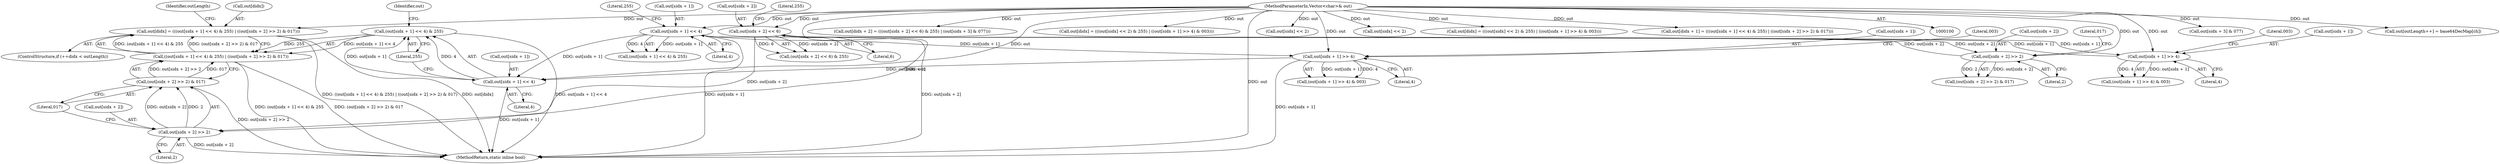 digraph "0_Chrome_91b27188b728e90c651c55a985d23ad0c26eb662@array" {
"1000379" [label="(Call,out[didx] = (((out[sidx + 1] << 4) & 255) | ((out[sidx + 2] >> 2) & 017)))"];
"1000383" [label="(Call,((out[sidx + 1] << 4) & 255) | ((out[sidx + 2] >> 2) & 017))"];
"1000384" [label="(Call,(out[sidx + 1] << 4) & 255)"];
"1000385" [label="(Call,out[sidx + 1] << 4)"];
"1000303" [label="(Call,out[sidx + 1] << 4)"];
"1000287" [label="(Call,out[sidx + 1] >> 4)"];
"1000103" [label="(MethodParameterIn,Vector<char>& out)"];
"1000366" [label="(Call,out[sidx + 1] >> 4)"];
"1000393" [label="(Call,(out[sidx + 2] >> 2) & 017)"];
"1000394" [label="(Call,out[sidx + 2] >> 2)"];
"1000328" [label="(Call,out[sidx + 2] << 6)"];
"1000312" [label="(Call,out[sidx + 2] >> 2)"];
"1000396" [label="(Identifier,out)"];
"1000404" [label="(Identifier,outLength)"];
"1000384" [label="(Call,(out[sidx + 1] << 4) & 255)"];
"1000336" [label="(Call,out[sidx + 3] & 077)"];
"1000365" [label="(Call,(out[sidx + 1] >> 4) & 003)"];
"1000391" [label="(Literal,4)"];
"1000195" [label="(Call,out[outLength++] = base64DecMap[ch])"];
"1000320" [label="(Call,out[didx + 2] = (((out[sidx + 2] << 6) & 255) | (out[sidx + 3] & 077)))"];
"1000327" [label="(Call,(out[sidx + 2] << 6) & 255)"];
"1000294" [label="(Literal,003)"];
"1000373" [label="(Literal,003)"];
"1000334" [label="(Literal,6)"];
"1000353" [label="(Call,out[didx] = (((out[sidx] << 2) & 255) | ((out[sidx + 1] >> 4) & 003)))"];
"1000103" [label="(MethodParameterIn,Vector<char>& out)"];
"1000386" [label="(Call,out[sidx + 1])"];
"1000319" [label="(Literal,017)"];
"1000312" [label="(Call,out[sidx + 2] >> 2)"];
"1000359" [label="(Call,out[sidx] << 2)"];
"1000395" [label="(Call,out[sidx + 2])"];
"1000374" [label="(ControlStructure,if (++didx < outLength))"];
"1000311" [label="(Call,(out[sidx + 2] >> 2) & 017)"];
"1000383" [label="(Call,((out[sidx + 1] << 4) & 255) | ((out[sidx + 2] >> 2) & 017))"];
"1000310" [label="(Literal,255)"];
"1000280" [label="(Call,out[sidx] << 2)"];
"1000309" [label="(Literal,4)"];
"1000274" [label="(Call,out[didx] = (((out[sidx] << 2) & 255) | ((out[sidx + 1] >> 4) & 003)))"];
"1000394" [label="(Call,out[sidx + 2] >> 2)"];
"1000366" [label="(Call,out[sidx + 1] >> 4)"];
"1000287" [label="(Call,out[sidx + 1] >> 4)"];
"1000401" [label="(Literal,017)"];
"1000313" [label="(Call,out[sidx + 2])"];
"1000367" [label="(Call,out[sidx + 1])"];
"1000303" [label="(Call,out[sidx + 1] << 4)"];
"1000304" [label="(Call,out[sidx + 1])"];
"1000372" [label="(Literal,4)"];
"1000329" [label="(Call,out[sidx + 2])"];
"1000318" [label="(Literal,2)"];
"1000328" [label="(Call,out[sidx + 2] << 6)"];
"1000393" [label="(Call,(out[sidx + 2] >> 2) & 017)"];
"1000295" [label="(Call,out[didx + 1] = (((out[sidx + 1] << 4) & 255) | ((out[sidx + 2] >> 2) & 017)))"];
"1000392" [label="(Literal,255)"];
"1000288" [label="(Call,out[sidx + 1])"];
"1000286" [label="(Call,(out[sidx + 1] >> 4) & 003)"];
"1000410" [label="(MethodReturn,static inline bool)"];
"1000380" [label="(Call,out[didx])"];
"1000335" [label="(Literal,255)"];
"1000302" [label="(Call,(out[sidx + 1] << 4) & 255)"];
"1000385" [label="(Call,out[sidx + 1] << 4)"];
"1000379" [label="(Call,out[didx] = (((out[sidx + 1] << 4) & 255) | ((out[sidx + 2] >> 2) & 017)))"];
"1000293" [label="(Literal,4)"];
"1000400" [label="(Literal,2)"];
"1000379" -> "1000374"  [label="AST: "];
"1000379" -> "1000383"  [label="CFG: "];
"1000380" -> "1000379"  [label="AST: "];
"1000383" -> "1000379"  [label="AST: "];
"1000404" -> "1000379"  [label="CFG: "];
"1000379" -> "1000410"  [label="DDG: ((out[sidx + 1] << 4) & 255) | ((out[sidx + 2] >> 2) & 017)"];
"1000379" -> "1000410"  [label="DDG: out[didx]"];
"1000383" -> "1000379"  [label="DDG: (out[sidx + 1] << 4) & 255"];
"1000383" -> "1000379"  [label="DDG: (out[sidx + 2] >> 2) & 017"];
"1000103" -> "1000379"  [label="DDG: out"];
"1000383" -> "1000393"  [label="CFG: "];
"1000384" -> "1000383"  [label="AST: "];
"1000393" -> "1000383"  [label="AST: "];
"1000383" -> "1000410"  [label="DDG: (out[sidx + 1] << 4) & 255"];
"1000383" -> "1000410"  [label="DDG: (out[sidx + 2] >> 2) & 017"];
"1000384" -> "1000383"  [label="DDG: out[sidx + 1] << 4"];
"1000384" -> "1000383"  [label="DDG: 255"];
"1000393" -> "1000383"  [label="DDG: out[sidx + 2] >> 2"];
"1000393" -> "1000383"  [label="DDG: 017"];
"1000384" -> "1000392"  [label="CFG: "];
"1000385" -> "1000384"  [label="AST: "];
"1000392" -> "1000384"  [label="AST: "];
"1000396" -> "1000384"  [label="CFG: "];
"1000384" -> "1000410"  [label="DDG: out[sidx + 1] << 4"];
"1000385" -> "1000384"  [label="DDG: out[sidx + 1]"];
"1000385" -> "1000384"  [label="DDG: 4"];
"1000385" -> "1000391"  [label="CFG: "];
"1000386" -> "1000385"  [label="AST: "];
"1000391" -> "1000385"  [label="AST: "];
"1000392" -> "1000385"  [label="CFG: "];
"1000385" -> "1000410"  [label="DDG: out[sidx + 1]"];
"1000303" -> "1000385"  [label="DDG: out[sidx + 1]"];
"1000366" -> "1000385"  [label="DDG: out[sidx + 1]"];
"1000103" -> "1000385"  [label="DDG: out"];
"1000303" -> "1000302"  [label="AST: "];
"1000303" -> "1000309"  [label="CFG: "];
"1000304" -> "1000303"  [label="AST: "];
"1000309" -> "1000303"  [label="AST: "];
"1000310" -> "1000303"  [label="CFG: "];
"1000303" -> "1000410"  [label="DDG: out[sidx + 1]"];
"1000303" -> "1000287"  [label="DDG: out[sidx + 1]"];
"1000303" -> "1000302"  [label="DDG: out[sidx + 1]"];
"1000303" -> "1000302"  [label="DDG: 4"];
"1000287" -> "1000303"  [label="DDG: out[sidx + 1]"];
"1000103" -> "1000303"  [label="DDG: out"];
"1000303" -> "1000366"  [label="DDG: out[sidx + 1]"];
"1000287" -> "1000286"  [label="AST: "];
"1000287" -> "1000293"  [label="CFG: "];
"1000288" -> "1000287"  [label="AST: "];
"1000293" -> "1000287"  [label="AST: "];
"1000294" -> "1000287"  [label="CFG: "];
"1000287" -> "1000286"  [label="DDG: out[sidx + 1]"];
"1000287" -> "1000286"  [label="DDG: 4"];
"1000103" -> "1000287"  [label="DDG: out"];
"1000103" -> "1000100"  [label="AST: "];
"1000103" -> "1000410"  [label="DDG: out"];
"1000103" -> "1000195"  [label="DDG: out"];
"1000103" -> "1000274"  [label="DDG: out"];
"1000103" -> "1000280"  [label="DDG: out"];
"1000103" -> "1000295"  [label="DDG: out"];
"1000103" -> "1000312"  [label="DDG: out"];
"1000103" -> "1000320"  [label="DDG: out"];
"1000103" -> "1000328"  [label="DDG: out"];
"1000103" -> "1000336"  [label="DDG: out"];
"1000103" -> "1000353"  [label="DDG: out"];
"1000103" -> "1000359"  [label="DDG: out"];
"1000103" -> "1000366"  [label="DDG: out"];
"1000103" -> "1000394"  [label="DDG: out"];
"1000366" -> "1000365"  [label="AST: "];
"1000366" -> "1000372"  [label="CFG: "];
"1000367" -> "1000366"  [label="AST: "];
"1000372" -> "1000366"  [label="AST: "];
"1000373" -> "1000366"  [label="CFG: "];
"1000366" -> "1000410"  [label="DDG: out[sidx + 1]"];
"1000366" -> "1000365"  [label="DDG: out[sidx + 1]"];
"1000366" -> "1000365"  [label="DDG: 4"];
"1000393" -> "1000401"  [label="CFG: "];
"1000394" -> "1000393"  [label="AST: "];
"1000401" -> "1000393"  [label="AST: "];
"1000393" -> "1000410"  [label="DDG: out[sidx + 2] >> 2"];
"1000394" -> "1000393"  [label="DDG: out[sidx + 2]"];
"1000394" -> "1000393"  [label="DDG: 2"];
"1000394" -> "1000400"  [label="CFG: "];
"1000395" -> "1000394"  [label="AST: "];
"1000400" -> "1000394"  [label="AST: "];
"1000401" -> "1000394"  [label="CFG: "];
"1000394" -> "1000410"  [label="DDG: out[sidx + 2]"];
"1000328" -> "1000394"  [label="DDG: out[sidx + 2]"];
"1000328" -> "1000327"  [label="AST: "];
"1000328" -> "1000334"  [label="CFG: "];
"1000329" -> "1000328"  [label="AST: "];
"1000334" -> "1000328"  [label="AST: "];
"1000335" -> "1000328"  [label="CFG: "];
"1000328" -> "1000410"  [label="DDG: out[sidx + 2]"];
"1000328" -> "1000312"  [label="DDG: out[sidx + 2]"];
"1000328" -> "1000327"  [label="DDG: out[sidx + 2]"];
"1000328" -> "1000327"  [label="DDG: 6"];
"1000312" -> "1000328"  [label="DDG: out[sidx + 2]"];
"1000312" -> "1000311"  [label="AST: "];
"1000312" -> "1000318"  [label="CFG: "];
"1000313" -> "1000312"  [label="AST: "];
"1000318" -> "1000312"  [label="AST: "];
"1000319" -> "1000312"  [label="CFG: "];
"1000312" -> "1000311"  [label="DDG: out[sidx + 2]"];
"1000312" -> "1000311"  [label="DDG: 2"];
}
